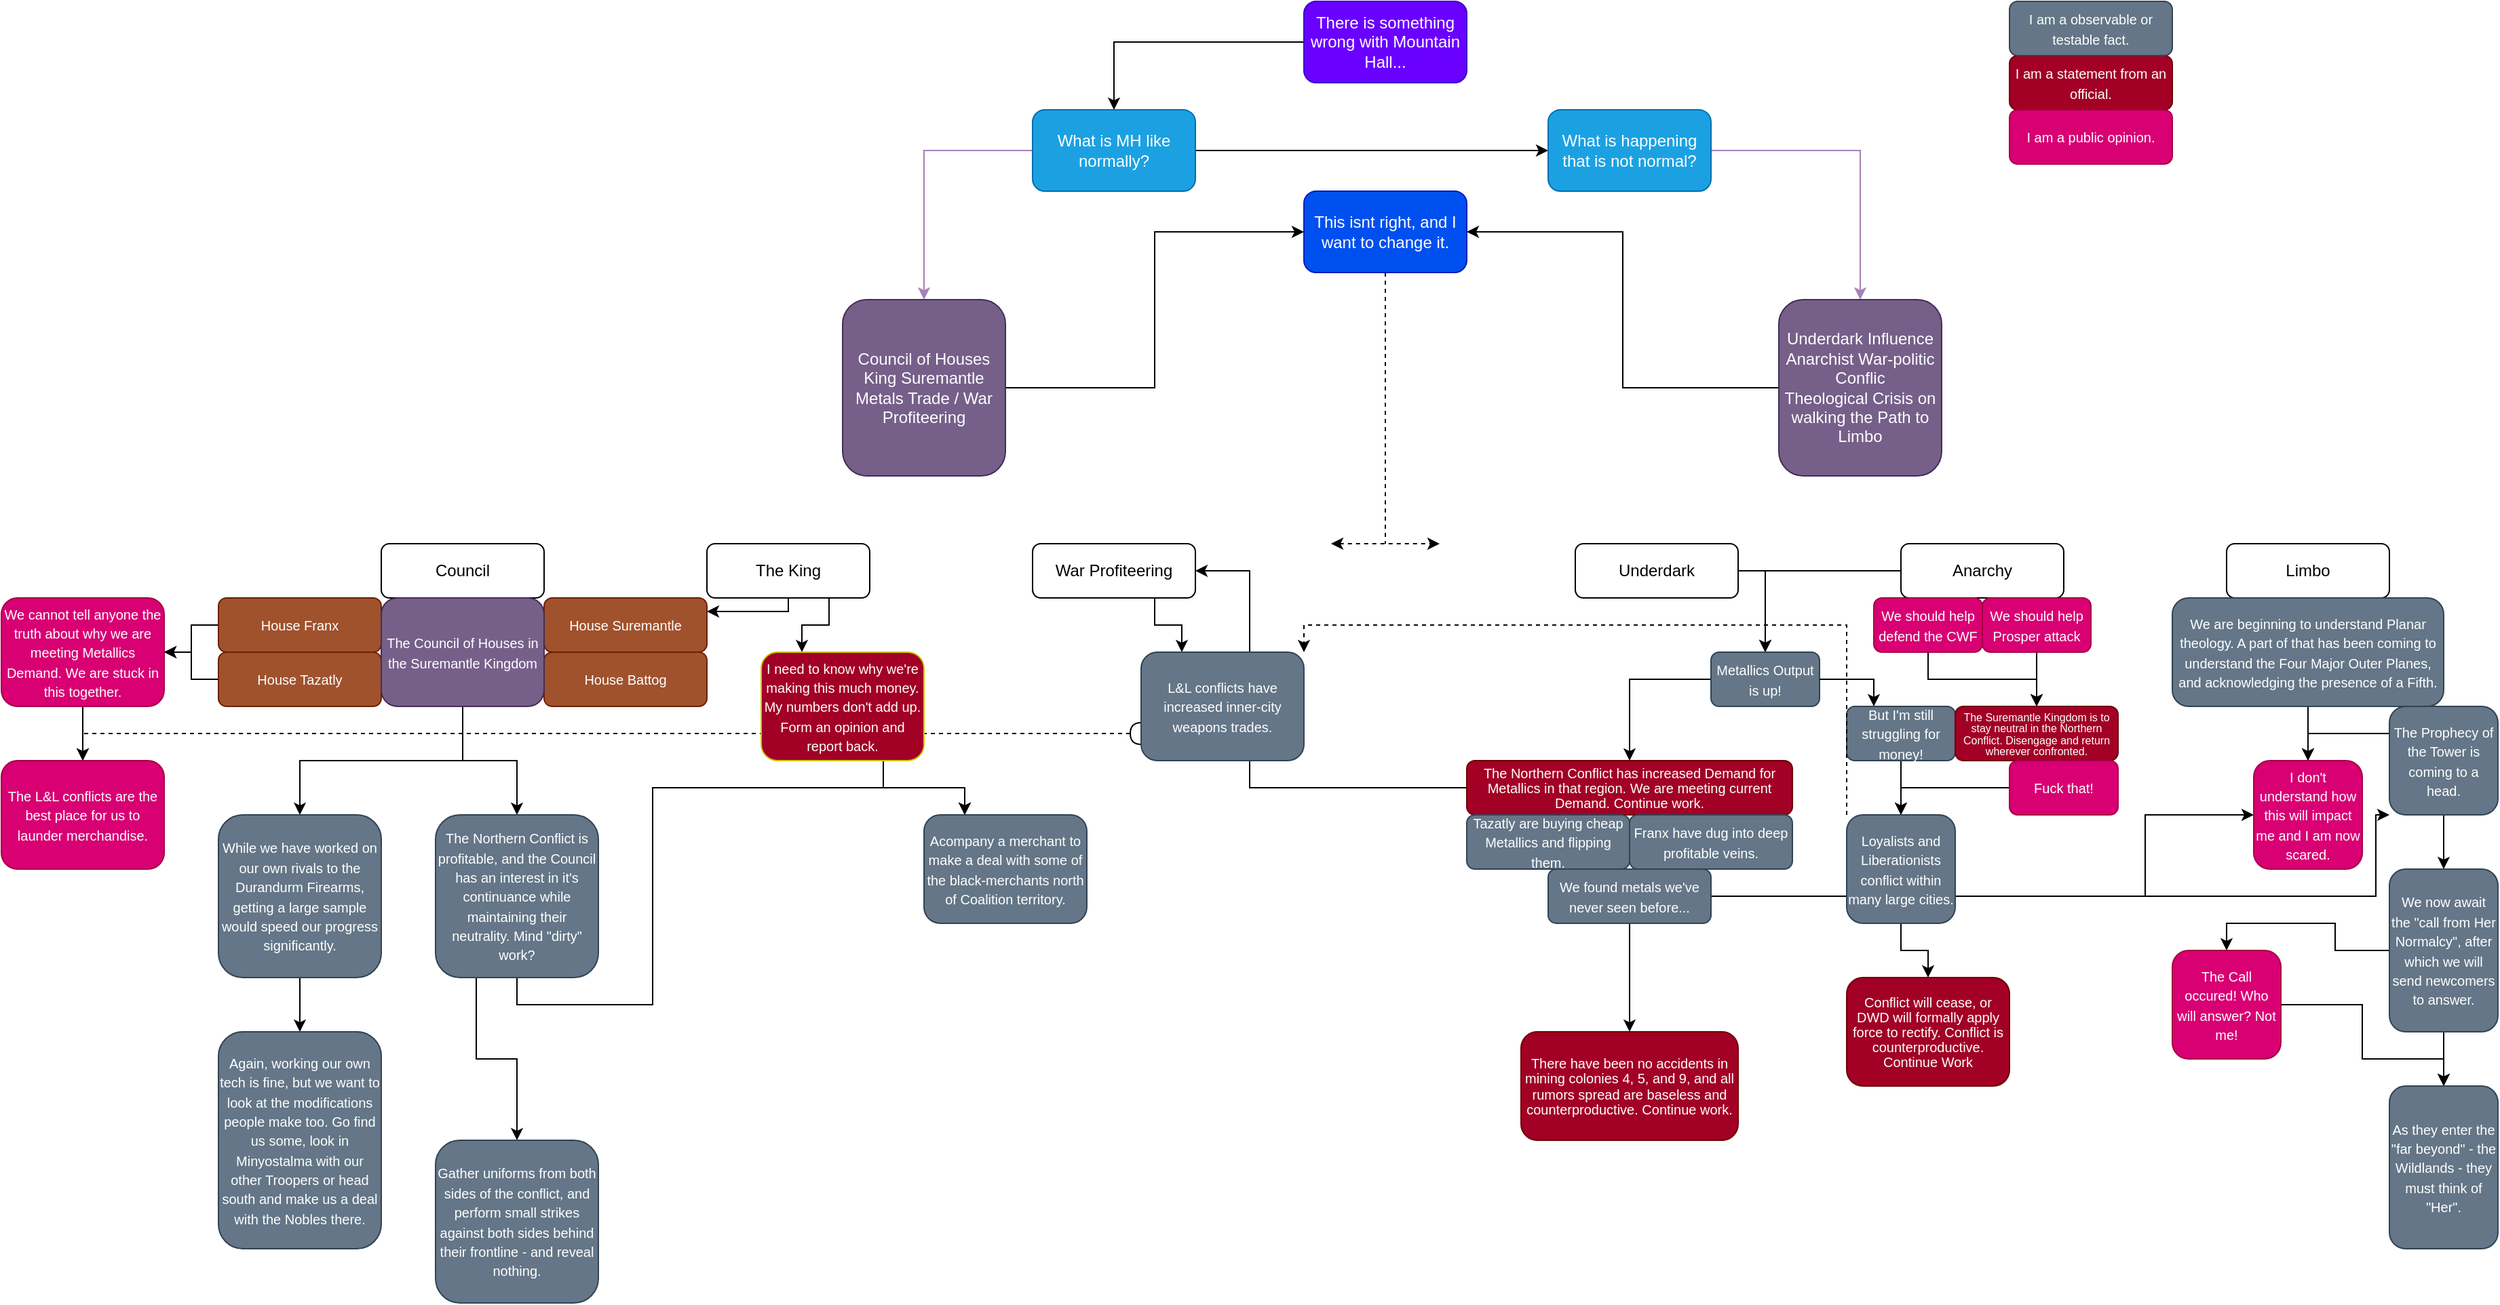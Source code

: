 <mxfile version="24.2.5" type="device">
  <diagram name="Page-1" id="ezWERZM7cqdSswIlB_YG">
    <mxGraphModel dx="2578" dy="1003" grid="1" gridSize="10" guides="1" tooltips="1" connect="1" arrows="1" fold="1" page="1" pageScale="1" pageWidth="850" pageHeight="1100" math="0" shadow="0">
      <root>
        <mxCell id="0" />
        <mxCell id="1" parent="0" />
        <mxCell id="E7TBdnryxwROGaCkr57B-79" style="edgeStyle=orthogonalEdgeStyle;rounded=0;orthogonalLoop=1;jettySize=auto;html=1;exitX=1;exitY=0.5;exitDx=0;exitDy=0;entryX=0;entryY=1;entryDx=0;entryDy=0;" edge="1" parent="1" source="E7TBdnryxwROGaCkr57B-67" target="E7TBdnryxwROGaCkr57B-73">
          <mxGeometry relative="1" as="geometry">
            <Array as="points">
              <mxPoint x="1150" y="700" />
              <mxPoint x="1150" y="640" />
            </Array>
          </mxGeometry>
        </mxCell>
        <mxCell id="E7TBdnryxwROGaCkr57B-72" style="edgeStyle=orthogonalEdgeStyle;rounded=0;orthogonalLoop=1;jettySize=auto;html=1;exitX=1;exitY=0.5;exitDx=0;exitDy=0;entryX=0;entryY=0.5;entryDx=0;entryDy=0;" edge="1" parent="1" source="E7TBdnryxwROGaCkr57B-67" target="E7TBdnryxwROGaCkr57B-70">
          <mxGeometry relative="1" as="geometry">
            <Array as="points">
              <mxPoint x="980" y="700" />
              <mxPoint x="980" y="640" />
            </Array>
          </mxGeometry>
        </mxCell>
        <mxCell id="E7TBdnryxwROGaCkr57B-3" style="edgeStyle=orthogonalEdgeStyle;rounded=0;orthogonalLoop=1;jettySize=auto;html=1;exitX=0;exitY=0.5;exitDx=0;exitDy=0;entryX=0.5;entryY=0;entryDx=0;entryDy=0;" edge="1" parent="1" source="E7TBdnryxwROGaCkr57B-1" target="E7TBdnryxwROGaCkr57B-2">
          <mxGeometry relative="1" as="geometry" />
        </mxCell>
        <mxCell id="E7TBdnryxwROGaCkr57B-1" value="There is something wrong with Mountain Hall..." style="rounded=1;whiteSpace=wrap;html=1;fillColor=#6a00ff;fontColor=#ffffff;strokeColor=#3700CC;" vertex="1" parent="1">
          <mxGeometry x="360" y="40" width="120" height="60" as="geometry" />
        </mxCell>
        <mxCell id="E7TBdnryxwROGaCkr57B-10" value="" style="edgeStyle=orthogonalEdgeStyle;rounded=0;orthogonalLoop=1;jettySize=auto;html=1;strokeColor=#A680B8;" edge="1" parent="1" source="E7TBdnryxwROGaCkr57B-2" target="E7TBdnryxwROGaCkr57B-9">
          <mxGeometry relative="1" as="geometry" />
        </mxCell>
        <mxCell id="E7TBdnryxwROGaCkr57B-21" style="edgeStyle=orthogonalEdgeStyle;rounded=0;orthogonalLoop=1;jettySize=auto;html=1;exitX=1;exitY=0.5;exitDx=0;exitDy=0;entryX=0;entryY=0.5;entryDx=0;entryDy=0;" edge="1" parent="1" source="E7TBdnryxwROGaCkr57B-2" target="E7TBdnryxwROGaCkr57B-4">
          <mxGeometry relative="1" as="geometry" />
        </mxCell>
        <mxCell id="E7TBdnryxwROGaCkr57B-2" value="What is MH like normally?" style="rounded=1;whiteSpace=wrap;html=1;fillColor=#1ba1e2;fontColor=#ffffff;strokeColor=#006EAF;" vertex="1" parent="1">
          <mxGeometry x="160" y="120" width="120" height="60" as="geometry" />
        </mxCell>
        <mxCell id="E7TBdnryxwROGaCkr57B-18" style="edgeStyle=orthogonalEdgeStyle;rounded=0;orthogonalLoop=1;jettySize=auto;html=1;exitX=1;exitY=0.5;exitDx=0;exitDy=0;entryX=0.5;entryY=0;entryDx=0;entryDy=0;strokeColor=#A680B8;" edge="1" parent="1" source="E7TBdnryxwROGaCkr57B-4" target="E7TBdnryxwROGaCkr57B-15">
          <mxGeometry relative="1" as="geometry">
            <mxPoint x="220" y="400" as="targetPoint" />
          </mxGeometry>
        </mxCell>
        <mxCell id="E7TBdnryxwROGaCkr57B-4" value="What is happening that is not normal?" style="rounded=1;whiteSpace=wrap;html=1;fillColor=#1ba1e2;fontColor=#ffffff;strokeColor=#006EAF;" vertex="1" parent="1">
          <mxGeometry x="540" y="120" width="120" height="60" as="geometry" />
        </mxCell>
        <mxCell id="E7TBdnryxwROGaCkr57B-30" style="edgeStyle=orthogonalEdgeStyle;rounded=0;orthogonalLoop=1;jettySize=auto;html=1;exitX=0.5;exitY=1;exitDx=0;exitDy=0;endArrow=none;endFill=0;dashed=1;" edge="1" parent="1" source="E7TBdnryxwROGaCkr57B-6">
          <mxGeometry relative="1" as="geometry">
            <mxPoint x="420" y="440" as="targetPoint" />
          </mxGeometry>
        </mxCell>
        <mxCell id="E7TBdnryxwROGaCkr57B-6" value="This isnt right, and I want to change it." style="rounded=1;whiteSpace=wrap;html=1;fillColor=#0050ef;fontColor=#ffffff;strokeColor=#001DBC;" vertex="1" parent="1">
          <mxGeometry x="360" y="180" width="120" height="60" as="geometry" />
        </mxCell>
        <mxCell id="E7TBdnryxwROGaCkr57B-22" style="edgeStyle=orthogonalEdgeStyle;rounded=0;orthogonalLoop=1;jettySize=auto;html=1;exitX=1;exitY=0.5;exitDx=0;exitDy=0;entryX=0;entryY=0.5;entryDx=0;entryDy=0;" edge="1" parent="1" source="E7TBdnryxwROGaCkr57B-9" target="E7TBdnryxwROGaCkr57B-6">
          <mxGeometry relative="1" as="geometry" />
        </mxCell>
        <mxCell id="E7TBdnryxwROGaCkr57B-9" value="Council of Houses&lt;div&gt;King Suremantle&lt;/div&gt;&lt;div&gt;Metals Trade / War Profiteering&lt;/div&gt;" style="rounded=1;whiteSpace=wrap;html=1;fillColor=#76608a;fontColor=#ffffff;strokeColor=#432D57;" vertex="1" parent="1">
          <mxGeometry x="20" y="260" width="120" height="130" as="geometry" />
        </mxCell>
        <mxCell id="E7TBdnryxwROGaCkr57B-23" style="edgeStyle=orthogonalEdgeStyle;rounded=0;orthogonalLoop=1;jettySize=auto;html=1;exitX=0;exitY=0.5;exitDx=0;exitDy=0;entryX=1;entryY=0.5;entryDx=0;entryDy=0;" edge="1" parent="1" source="E7TBdnryxwROGaCkr57B-15" target="E7TBdnryxwROGaCkr57B-6">
          <mxGeometry relative="1" as="geometry" />
        </mxCell>
        <mxCell id="E7TBdnryxwROGaCkr57B-15" value="Underdark Influence&lt;div&gt;Anarchist War-politic Conflic&lt;br&gt;&lt;div&gt;Theological Crisis on walking the Path to Limbo&lt;/div&gt;&lt;/div&gt;" style="rounded=1;whiteSpace=wrap;html=1;fillColor=#76608a;fontColor=#ffffff;strokeColor=#432D57;" vertex="1" parent="1">
          <mxGeometry x="710" y="260" width="120" height="130" as="geometry" />
        </mxCell>
        <mxCell id="E7TBdnryxwROGaCkr57B-24" value="Council" style="rounded=1;whiteSpace=wrap;html=1;" vertex="1" parent="1">
          <mxGeometry x="-320" y="440" width="120" height="40" as="geometry" />
        </mxCell>
        <mxCell id="E7TBdnryxwROGaCkr57B-98" style="edgeStyle=orthogonalEdgeStyle;rounded=0;orthogonalLoop=1;jettySize=auto;html=1;exitX=0.5;exitY=1;exitDx=0;exitDy=0;entryX=1;entryY=0.25;entryDx=0;entryDy=0;" edge="1" parent="1" source="E7TBdnryxwROGaCkr57B-25" target="E7TBdnryxwROGaCkr57B-41">
          <mxGeometry relative="1" as="geometry">
            <Array as="points">
              <mxPoint x="-20" y="490" />
            </Array>
          </mxGeometry>
        </mxCell>
        <mxCell id="E7TBdnryxwROGaCkr57B-116" style="edgeStyle=orthogonalEdgeStyle;rounded=0;orthogonalLoop=1;jettySize=auto;html=1;exitX=0.75;exitY=1;exitDx=0;exitDy=0;entryX=0.25;entryY=0;entryDx=0;entryDy=0;" edge="1" parent="1" source="E7TBdnryxwROGaCkr57B-25" target="E7TBdnryxwROGaCkr57B-115">
          <mxGeometry relative="1" as="geometry" />
        </mxCell>
        <mxCell id="E7TBdnryxwROGaCkr57B-25" value="The King" style="rounded=1;whiteSpace=wrap;html=1;" vertex="1" parent="1">
          <mxGeometry x="-80" y="440" width="120" height="40" as="geometry" />
        </mxCell>
        <mxCell id="E7TBdnryxwROGaCkr57B-96" style="edgeStyle=orthogonalEdgeStyle;rounded=0;orthogonalLoop=1;jettySize=auto;html=1;exitX=0.75;exitY=1;exitDx=0;exitDy=0;entryX=0.25;entryY=0;entryDx=0;entryDy=0;" edge="1" parent="1" source="E7TBdnryxwROGaCkr57B-26" target="E7TBdnryxwROGaCkr57B-94">
          <mxGeometry relative="1" as="geometry" />
        </mxCell>
        <mxCell id="E7TBdnryxwROGaCkr57B-26" value="War Profiteering" style="rounded=1;whiteSpace=wrap;html=1;" vertex="1" parent="1">
          <mxGeometry x="160" y="440" width="120" height="40" as="geometry" />
        </mxCell>
        <mxCell id="E7TBdnryxwROGaCkr57B-36" style="edgeStyle=orthogonalEdgeStyle;rounded=0;orthogonalLoop=1;jettySize=auto;html=1;exitX=1;exitY=0.5;exitDx=0;exitDy=0;entryX=0.5;entryY=0;entryDx=0;entryDy=0;" edge="1" parent="1" source="E7TBdnryxwROGaCkr57B-27" target="E7TBdnryxwROGaCkr57B-33">
          <mxGeometry relative="1" as="geometry" />
        </mxCell>
        <mxCell id="E7TBdnryxwROGaCkr57B-27" value="Underdark" style="rounded=1;whiteSpace=wrap;html=1;" vertex="1" parent="1">
          <mxGeometry x="560" y="440" width="120" height="40" as="geometry" />
        </mxCell>
        <mxCell id="E7TBdnryxwROGaCkr57B-37" style="edgeStyle=orthogonalEdgeStyle;rounded=0;orthogonalLoop=1;jettySize=auto;html=1;exitX=0;exitY=0.5;exitDx=0;exitDy=0;entryX=0.5;entryY=0;entryDx=0;entryDy=0;" edge="1" parent="1" source="E7TBdnryxwROGaCkr57B-28" target="E7TBdnryxwROGaCkr57B-33">
          <mxGeometry relative="1" as="geometry" />
        </mxCell>
        <mxCell id="E7TBdnryxwROGaCkr57B-28" value="Anarchy" style="rounded=1;whiteSpace=wrap;html=1;" vertex="1" parent="1">
          <mxGeometry x="800" y="440" width="120" height="40" as="geometry" />
        </mxCell>
        <mxCell id="E7TBdnryxwROGaCkr57B-29" value="Limbo" style="rounded=1;whiteSpace=wrap;html=1;" vertex="1" parent="1">
          <mxGeometry x="1040" y="440" width="120" height="40" as="geometry" />
        </mxCell>
        <mxCell id="E7TBdnryxwROGaCkr57B-31" value="" style="endArrow=classic;html=1;rounded=0;startArrow=classic;startFill=1;endFill=1;dashed=1;" edge="1" parent="1">
          <mxGeometry width="50" height="50" relative="1" as="geometry">
            <mxPoint x="380" y="440" as="sourcePoint" />
            <mxPoint x="460" y="440" as="targetPoint" />
          </mxGeometry>
        </mxCell>
        <mxCell id="E7TBdnryxwROGaCkr57B-53" style="edgeStyle=orthogonalEdgeStyle;rounded=0;orthogonalLoop=1;jettySize=auto;html=1;exitX=0;exitY=0.5;exitDx=0;exitDy=0;entryX=0.5;entryY=0;entryDx=0;entryDy=0;" edge="1" parent="1" source="E7TBdnryxwROGaCkr57B-33" target="E7TBdnryxwROGaCkr57B-34">
          <mxGeometry relative="1" as="geometry" />
        </mxCell>
        <mxCell id="E7TBdnryxwROGaCkr57B-33" value="&lt;font style=&quot;font-size: 10px;&quot;&gt;Metallics Output is up!&lt;/font&gt;" style="rounded=1;whiteSpace=wrap;html=1;fillColor=#647687;fontColor=#ffffff;strokeColor=#314354;" vertex="1" parent="1">
          <mxGeometry x="660" y="520" width="80" height="40" as="geometry" />
        </mxCell>
        <mxCell id="E7TBdnryxwROGaCkr57B-52" style="edgeStyle=orthogonalEdgeStyle;rounded=0;orthogonalLoop=1;jettySize=auto;html=1;exitX=1;exitY=0.5;exitDx=0;exitDy=0;entryX=0.25;entryY=0;entryDx=0;entryDy=0;" edge="1" parent="1" source="E7TBdnryxwROGaCkr57B-33" target="E7TBdnryxwROGaCkr57B-49">
          <mxGeometry relative="1" as="geometry" />
        </mxCell>
        <mxCell id="E7TBdnryxwROGaCkr57B-34" value="&lt;p style=&quot;line-height: 92%;&quot;&gt;&lt;font style=&quot;font-size: 10px;&quot;&gt;The Northern Conflict has increased Demand for Metallics in that region. We are meeting current Demand. Continue work.&lt;/font&gt;&lt;/p&gt;" style="rounded=1;whiteSpace=wrap;html=1;fillColor=#a20025;fontColor=#ffffff;strokeColor=#6F0000;" vertex="1" parent="1">
          <mxGeometry x="480" y="600" width="240" height="40" as="geometry" />
        </mxCell>
        <mxCell id="E7TBdnryxwROGaCkr57B-38" value="&lt;font style=&quot;font-size: 10px;&quot;&gt;I am a statement from an official.&lt;/font&gt;" style="rounded=1;whiteSpace=wrap;html=1;fillColor=#a20025;fontColor=#ffffff;strokeColor=#6F0000;" vertex="1" parent="1">
          <mxGeometry x="880" y="80" width="120" height="40" as="geometry" />
        </mxCell>
        <mxCell id="E7TBdnryxwROGaCkr57B-39" value="&lt;font style=&quot;font-size: 10px;&quot;&gt;I am a observable or testable fact.&lt;/font&gt;" style="rounded=1;whiteSpace=wrap;html=1;fillColor=#647687;fontColor=#ffffff;strokeColor=#314354;" vertex="1" parent="1">
          <mxGeometry x="880" y="40" width="120" height="40" as="geometry" />
        </mxCell>
        <mxCell id="E7TBdnryxwROGaCkr57B-40" value="&lt;font style=&quot;font-size: 10px;&quot;&gt;Franx have dug into deep profitable veins.&lt;/font&gt;" style="rounded=1;whiteSpace=wrap;html=1;fillColor=#647687;fontColor=#ffffff;strokeColor=#314354;" vertex="1" parent="1">
          <mxGeometry x="600" y="640" width="120" height="40" as="geometry" />
        </mxCell>
        <mxCell id="E7TBdnryxwROGaCkr57B-41" value="&lt;font style=&quot;font-size: 10px;&quot;&gt;House Suremantle&lt;/font&gt;" style="rounded=1;whiteSpace=wrap;html=1;fillColor=#a0522d;fontColor=#ffffff;strokeColor=#6D1F00;" vertex="1" parent="1">
          <mxGeometry x="-200" y="480" width="120" height="40" as="geometry" />
        </mxCell>
        <mxCell id="E7TBdnryxwROGaCkr57B-90" style="edgeStyle=orthogonalEdgeStyle;rounded=0;orthogonalLoop=1;jettySize=auto;html=1;exitX=0;exitY=0.5;exitDx=0;exitDy=0;entryX=1;entryY=0.5;entryDx=0;entryDy=0;" edge="1" parent="1" source="E7TBdnryxwROGaCkr57B-42" target="E7TBdnryxwROGaCkr57B-89">
          <mxGeometry relative="1" as="geometry" />
        </mxCell>
        <mxCell id="E7TBdnryxwROGaCkr57B-42" value="&lt;font style=&quot;font-size: 10px;&quot;&gt;House Tazatly&lt;/font&gt;" style="rounded=1;whiteSpace=wrap;html=1;fillColor=#a0522d;fontColor=#ffffff;strokeColor=#6D1F00;" vertex="1" parent="1">
          <mxGeometry x="-440" y="520" width="120" height="40" as="geometry" />
        </mxCell>
        <mxCell id="E7TBdnryxwROGaCkr57B-91" style="edgeStyle=orthogonalEdgeStyle;rounded=0;orthogonalLoop=1;jettySize=auto;html=1;exitX=0;exitY=0.5;exitDx=0;exitDy=0;entryX=1;entryY=0.5;entryDx=0;entryDy=0;" edge="1" parent="1" source="E7TBdnryxwROGaCkr57B-43" target="E7TBdnryxwROGaCkr57B-89">
          <mxGeometry relative="1" as="geometry">
            <mxPoint x="-460" y="500" as="targetPoint" />
          </mxGeometry>
        </mxCell>
        <mxCell id="E7TBdnryxwROGaCkr57B-43" value="&lt;font style=&quot;font-size: 10px;&quot;&gt;House Franx&lt;/font&gt;" style="rounded=1;whiteSpace=wrap;html=1;fillColor=#a0522d;fontColor=#ffffff;strokeColor=#6D1F00;" vertex="1" parent="1">
          <mxGeometry x="-440" y="480" width="120" height="40" as="geometry" />
        </mxCell>
        <mxCell id="E7TBdnryxwROGaCkr57B-44" value="&lt;font style=&quot;font-size: 10px;&quot;&gt;House Battog&lt;/font&gt;" style="rounded=1;whiteSpace=wrap;html=1;fillColor=#a0522d;fontColor=#ffffff;strokeColor=#6D1F00;" vertex="1" parent="1">
          <mxGeometry x="-200" y="520" width="120" height="40" as="geometry" />
        </mxCell>
        <mxCell id="E7TBdnryxwROGaCkr57B-46" value="&lt;font style=&quot;font-size: 10px;&quot;&gt;Tazatly are buying cheap Metallics and flipping them.&lt;/font&gt;" style="rounded=1;whiteSpace=wrap;html=1;fillColor=#647687;fontColor=#ffffff;strokeColor=#314354;" vertex="1" parent="1">
          <mxGeometry x="480" y="640" width="120" height="40" as="geometry" />
        </mxCell>
        <mxCell id="E7TBdnryxwROGaCkr57B-65" style="edgeStyle=orthogonalEdgeStyle;rounded=0;orthogonalLoop=1;jettySize=auto;html=1;exitX=0.5;exitY=1;exitDx=0;exitDy=0;entryX=0.5;entryY=0;entryDx=0;entryDy=0;" edge="1" parent="1" source="E7TBdnryxwROGaCkr57B-49" target="E7TBdnryxwROGaCkr57B-62">
          <mxGeometry relative="1" as="geometry" />
        </mxCell>
        <mxCell id="E7TBdnryxwROGaCkr57B-49" value="&lt;font style=&quot;font-size: 10px;&quot;&gt;But I&#39;m still struggling for money!&lt;/font&gt;" style="rounded=1;whiteSpace=wrap;html=1;fillColor=#647687;fontColor=#ffffff;strokeColor=#314354;" vertex="1" parent="1">
          <mxGeometry x="760" y="560" width="80" height="40" as="geometry" />
        </mxCell>
        <mxCell id="E7TBdnryxwROGaCkr57B-103" style="edgeStyle=orthogonalEdgeStyle;rounded=0;orthogonalLoop=1;jettySize=auto;html=1;exitX=0.5;exitY=1;exitDx=0;exitDy=0;" edge="1" parent="1" source="E7TBdnryxwROGaCkr57B-54" target="E7TBdnryxwROGaCkr57B-102">
          <mxGeometry relative="1" as="geometry" />
        </mxCell>
        <mxCell id="E7TBdnryxwROGaCkr57B-119" style="edgeStyle=orthogonalEdgeStyle;rounded=0;orthogonalLoop=1;jettySize=auto;html=1;exitX=0.5;exitY=1;exitDx=0;exitDy=0;entryX=0.5;entryY=0;entryDx=0;entryDy=0;" edge="1" parent="1" source="E7TBdnryxwROGaCkr57B-54" target="E7TBdnryxwROGaCkr57B-108">
          <mxGeometry relative="1" as="geometry" />
        </mxCell>
        <mxCell id="E7TBdnryxwROGaCkr57B-54" value="&lt;font style=&quot;font-size: 10px;&quot;&gt;The Council of Houses in the Suremantle Kingdom&lt;/font&gt;" style="rounded=1;whiteSpace=wrap;html=1;fillColor=#76608a;fontColor=#ffffff;strokeColor=#432D57;" vertex="1" parent="1">
          <mxGeometry x="-320" y="480" width="120" height="80" as="geometry" />
        </mxCell>
        <mxCell id="E7TBdnryxwROGaCkr57B-59" style="edgeStyle=orthogonalEdgeStyle;rounded=0;orthogonalLoop=1;jettySize=auto;html=1;exitX=0.5;exitY=1;exitDx=0;exitDy=0;entryX=0.5;entryY=0;entryDx=0;entryDy=0;" edge="1" parent="1" source="E7TBdnryxwROGaCkr57B-55" target="E7TBdnryxwROGaCkr57B-58">
          <mxGeometry relative="1" as="geometry" />
        </mxCell>
        <mxCell id="E7TBdnryxwROGaCkr57B-55" value="&lt;font style=&quot;font-size: 10px;&quot;&gt;We should help defend the CWF&lt;/font&gt;" style="rounded=1;whiteSpace=wrap;html=1;fillColor=#d80073;fontColor=#ffffff;strokeColor=#A50040;" vertex="1" parent="1">
          <mxGeometry x="780" y="480" width="80" height="40" as="geometry" />
        </mxCell>
        <mxCell id="E7TBdnryxwROGaCkr57B-60" style="edgeStyle=orthogonalEdgeStyle;rounded=0;orthogonalLoop=1;jettySize=auto;html=1;exitX=0.5;exitY=1;exitDx=0;exitDy=0;entryX=0.5;entryY=0;entryDx=0;entryDy=0;" edge="1" parent="1" source="E7TBdnryxwROGaCkr57B-56" target="E7TBdnryxwROGaCkr57B-58">
          <mxGeometry relative="1" as="geometry">
            <mxPoint x="900" y="560" as="targetPoint" />
          </mxGeometry>
        </mxCell>
        <mxCell id="E7TBdnryxwROGaCkr57B-56" value="&lt;font style=&quot;font-size: 10px;&quot;&gt;We should help Prosper attack&lt;/font&gt;" style="rounded=1;whiteSpace=wrap;html=1;fillColor=#d80073;fontColor=#ffffff;strokeColor=#A50040;" vertex="1" parent="1">
          <mxGeometry x="860" y="480" width="80" height="40" as="geometry" />
        </mxCell>
        <mxCell id="E7TBdnryxwROGaCkr57B-57" value="&lt;font style=&quot;font-size: 10px;&quot;&gt;I am a public opinion.&lt;/font&gt;" style="rounded=1;whiteSpace=wrap;html=1;fillColor=#d80073;fontColor=#ffffff;strokeColor=#A50040;" vertex="1" parent="1">
          <mxGeometry x="880" y="120" width="120" height="40" as="geometry" />
        </mxCell>
        <mxCell id="E7TBdnryxwROGaCkr57B-58" value="&lt;p style=&quot;line-height: 60%;&quot;&gt;&lt;font style=&quot;font-size: 8px;&quot;&gt;The Suremantle Kingdom is to stay neutral in the Northern Conflict. Disengage and return wherever confronted.&lt;/font&gt;&lt;/p&gt;" style="rounded=1;whiteSpace=wrap;html=1;fillColor=#a20025;fontColor=#ffffff;strokeColor=#6F0000;" vertex="1" parent="1">
          <mxGeometry x="840" y="560" width="120" height="40" as="geometry" />
        </mxCell>
        <mxCell id="E7TBdnryxwROGaCkr57B-66" style="edgeStyle=orthogonalEdgeStyle;rounded=0;orthogonalLoop=1;jettySize=auto;html=1;exitX=0;exitY=0.5;exitDx=0;exitDy=0;entryX=0.5;entryY=0;entryDx=0;entryDy=0;" edge="1" parent="1" source="E7TBdnryxwROGaCkr57B-61" target="E7TBdnryxwROGaCkr57B-62">
          <mxGeometry relative="1" as="geometry" />
        </mxCell>
        <mxCell id="E7TBdnryxwROGaCkr57B-61" value="&lt;font style=&quot;font-size: 10px;&quot;&gt;Fuck that!&lt;/font&gt;" style="rounded=1;whiteSpace=wrap;html=1;fillColor=#d80073;fontColor=#ffffff;strokeColor=#A50040;" vertex="1" parent="1">
          <mxGeometry x="880" y="600" width="80" height="40" as="geometry" />
        </mxCell>
        <mxCell id="E7TBdnryxwROGaCkr57B-97" style="edgeStyle=orthogonalEdgeStyle;rounded=0;orthogonalLoop=1;jettySize=auto;html=1;exitX=0;exitY=0;exitDx=0;exitDy=0;entryX=1;entryY=0;entryDx=0;entryDy=0;dashed=1;" edge="1" parent="1" source="E7TBdnryxwROGaCkr57B-62" target="E7TBdnryxwROGaCkr57B-94">
          <mxGeometry relative="1" as="geometry" />
        </mxCell>
        <mxCell id="E7TBdnryxwROGaCkr57B-107" style="edgeStyle=orthogonalEdgeStyle;rounded=0;orthogonalLoop=1;jettySize=auto;html=1;exitX=0.5;exitY=1;exitDx=0;exitDy=0;entryX=0.5;entryY=0;entryDx=0;entryDy=0;" edge="1" parent="1" source="E7TBdnryxwROGaCkr57B-62" target="E7TBdnryxwROGaCkr57B-106">
          <mxGeometry relative="1" as="geometry" />
        </mxCell>
        <mxCell id="E7TBdnryxwROGaCkr57B-62" value="&lt;span style=&quot;font-size: 10px;&quot;&gt;Loyalists and Liberationists conflict within many large cities.&lt;/span&gt;" style="rounded=1;whiteSpace=wrap;html=1;fillColor=#647687;fontColor=#ffffff;strokeColor=#314354;" vertex="1" parent="1">
          <mxGeometry x="760" y="640" width="80" height="80" as="geometry" />
        </mxCell>
        <mxCell id="E7TBdnryxwROGaCkr57B-85" style="edgeStyle=orthogonalEdgeStyle;rounded=0;orthogonalLoop=1;jettySize=auto;html=1;exitX=0.5;exitY=1;exitDx=0;exitDy=0;" edge="1" parent="1" source="E7TBdnryxwROGaCkr57B-67">
          <mxGeometry relative="1" as="geometry">
            <mxPoint x="600" y="800" as="targetPoint" />
          </mxGeometry>
        </mxCell>
        <mxCell id="E7TBdnryxwROGaCkr57B-67" value="&lt;span style=&quot;font-size: 10px;&quot;&gt;We found metals we&#39;ve never seen before...&lt;/span&gt;" style="rounded=1;whiteSpace=wrap;html=1;fillColor=#647687;fontColor=#ffffff;strokeColor=#314354;" vertex="1" parent="1">
          <mxGeometry x="540" y="680" width="120" height="40" as="geometry" />
        </mxCell>
        <mxCell id="E7TBdnryxwROGaCkr57B-71" style="edgeStyle=orthogonalEdgeStyle;rounded=0;orthogonalLoop=1;jettySize=auto;html=1;exitX=0.5;exitY=1;exitDx=0;exitDy=0;entryX=0.5;entryY=0;entryDx=0;entryDy=0;" edge="1" parent="1" source="E7TBdnryxwROGaCkr57B-68" target="E7TBdnryxwROGaCkr57B-70">
          <mxGeometry relative="1" as="geometry" />
        </mxCell>
        <mxCell id="E7TBdnryxwROGaCkr57B-68" value="&lt;font style=&quot;font-size: 10px;&quot;&gt;We are beginning to understand Planar theology. A part of that has been coming to understand the Four Major Outer Planes, and acknowledging the presence of a Fifth.&lt;/font&gt;" style="rounded=1;whiteSpace=wrap;html=1;fillColor=#647687;fontColor=#ffffff;strokeColor=#314354;" vertex="1" parent="1">
          <mxGeometry x="1000" y="480" width="200" height="80" as="geometry" />
        </mxCell>
        <mxCell id="E7TBdnryxwROGaCkr57B-70" value="&lt;font style=&quot;font-size: 10px;&quot;&gt;I don&#39;t understand how this will impact me and I am now scared.&lt;/font&gt;" style="rounded=1;whiteSpace=wrap;html=1;fillColor=#d80073;fontColor=#ffffff;strokeColor=#A50040;" vertex="1" parent="1">
          <mxGeometry x="1060" y="600" width="80" height="80" as="geometry" />
        </mxCell>
        <mxCell id="E7TBdnryxwROGaCkr57B-74" style="edgeStyle=orthogonalEdgeStyle;rounded=0;orthogonalLoop=1;jettySize=auto;html=1;exitX=0;exitY=0.25;exitDx=0;exitDy=0;entryX=0.5;entryY=0;entryDx=0;entryDy=0;" edge="1" parent="1" source="E7TBdnryxwROGaCkr57B-73" target="E7TBdnryxwROGaCkr57B-70">
          <mxGeometry relative="1" as="geometry" />
        </mxCell>
        <mxCell id="E7TBdnryxwROGaCkr57B-76" style="edgeStyle=orthogonalEdgeStyle;rounded=0;orthogonalLoop=1;jettySize=auto;html=1;exitX=0.5;exitY=1;exitDx=0;exitDy=0;entryX=0.5;entryY=0;entryDx=0;entryDy=0;" edge="1" parent="1" source="E7TBdnryxwROGaCkr57B-73" target="E7TBdnryxwROGaCkr57B-75">
          <mxGeometry relative="1" as="geometry" />
        </mxCell>
        <mxCell id="E7TBdnryxwROGaCkr57B-73" value="&lt;font style=&quot;font-size: 10px;&quot;&gt;The Prophecy of the Tower is coming to a head.&lt;/font&gt;" style="rounded=1;whiteSpace=wrap;html=1;fillColor=#647687;fontColor=#ffffff;strokeColor=#314354;" vertex="1" parent="1">
          <mxGeometry x="1160" y="560" width="80" height="80" as="geometry" />
        </mxCell>
        <mxCell id="E7TBdnryxwROGaCkr57B-81" style="edgeStyle=orthogonalEdgeStyle;rounded=0;orthogonalLoop=1;jettySize=auto;html=1;exitX=0;exitY=0.5;exitDx=0;exitDy=0;entryX=0.5;entryY=0;entryDx=0;entryDy=0;" edge="1" parent="1" source="E7TBdnryxwROGaCkr57B-75" target="E7TBdnryxwROGaCkr57B-80">
          <mxGeometry relative="1" as="geometry" />
        </mxCell>
        <mxCell id="E7TBdnryxwROGaCkr57B-83" style="edgeStyle=orthogonalEdgeStyle;rounded=0;orthogonalLoop=1;jettySize=auto;html=1;exitX=0.5;exitY=1;exitDx=0;exitDy=0;entryX=0.5;entryY=0;entryDx=0;entryDy=0;" edge="1" parent="1" source="E7TBdnryxwROGaCkr57B-75" target="E7TBdnryxwROGaCkr57B-82">
          <mxGeometry relative="1" as="geometry" />
        </mxCell>
        <mxCell id="E7TBdnryxwROGaCkr57B-75" value="&lt;font style=&quot;font-size: 10px;&quot;&gt;We now await the &quot;call from Her Normalcy&quot;, after which we will send newcomers to answer.&lt;/font&gt;" style="rounded=1;whiteSpace=wrap;html=1;fillColor=#647687;fontColor=#ffffff;strokeColor=#314354;" vertex="1" parent="1">
          <mxGeometry x="1160" y="680" width="80" height="120" as="geometry" />
        </mxCell>
        <mxCell id="E7TBdnryxwROGaCkr57B-78" style="edgeStyle=orthogonalEdgeStyle;rounded=0;orthogonalLoop=1;jettySize=auto;html=1;exitX=0;exitY=0.5;exitDx=0;exitDy=0;entryX=1;entryY=0.5;entryDx=0;entryDy=0;" edge="1" parent="1" source="E7TBdnryxwROGaCkr57B-34" target="E7TBdnryxwROGaCkr57B-26">
          <mxGeometry relative="1" as="geometry">
            <Array as="points">
              <mxPoint x="320" y="620" />
              <mxPoint x="320" y="460" />
            </Array>
          </mxGeometry>
        </mxCell>
        <mxCell id="E7TBdnryxwROGaCkr57B-84" style="edgeStyle=orthogonalEdgeStyle;rounded=0;orthogonalLoop=1;jettySize=auto;html=1;exitX=1;exitY=0.5;exitDx=0;exitDy=0;entryX=0.5;entryY=0;entryDx=0;entryDy=0;" edge="1" parent="1" source="E7TBdnryxwROGaCkr57B-80" target="E7TBdnryxwROGaCkr57B-82">
          <mxGeometry relative="1" as="geometry">
            <Array as="points">
              <mxPoint x="1140" y="780" />
              <mxPoint x="1140" y="820" />
              <mxPoint x="1200" y="820" />
            </Array>
          </mxGeometry>
        </mxCell>
        <mxCell id="E7TBdnryxwROGaCkr57B-80" value="&lt;font style=&quot;font-size: 10px;&quot;&gt;The Call occured! Who will answer? Not me!&lt;/font&gt;" style="rounded=1;whiteSpace=wrap;html=1;fillColor=#d80073;fontColor=#ffffff;strokeColor=#A50040;" vertex="1" parent="1">
          <mxGeometry x="1000" y="740" width="80" height="80" as="geometry" />
        </mxCell>
        <mxCell id="E7TBdnryxwROGaCkr57B-82" value="&lt;font style=&quot;font-size: 10px;&quot;&gt;As they enter the &quot;far beyond&quot; - the Wildlands - they must think of &quot;Her&quot;.&lt;/font&gt;" style="rounded=1;whiteSpace=wrap;html=1;fillColor=#647687;fontColor=#ffffff;strokeColor=#314354;" vertex="1" parent="1">
          <mxGeometry x="1160" y="840" width="80" height="120" as="geometry" />
        </mxCell>
        <mxCell id="E7TBdnryxwROGaCkr57B-87" value="&lt;p style=&quot;line-height: 92%;&quot;&gt;&lt;font style=&quot;font-size: 10px;&quot;&gt;There have been no accidents in mining colonies 4, 5, and 9, and all rumors spread are baseless and counterproductive. Continue work.&lt;/font&gt;&lt;/p&gt;" style="rounded=1;whiteSpace=wrap;html=1;fillColor=#a20025;fontColor=#ffffff;strokeColor=#6F0000;" vertex="1" parent="1">
          <mxGeometry x="520" y="800" width="160" height="80" as="geometry" />
        </mxCell>
        <mxCell id="E7TBdnryxwROGaCkr57B-100" style="edgeStyle=orthogonalEdgeStyle;rounded=0;orthogonalLoop=1;jettySize=auto;html=1;exitX=0.5;exitY=1;exitDx=0;exitDy=0;entryX=0.5;entryY=0;entryDx=0;entryDy=0;" edge="1" parent="1" source="E7TBdnryxwROGaCkr57B-89" target="E7TBdnryxwROGaCkr57B-99">
          <mxGeometry relative="1" as="geometry" />
        </mxCell>
        <mxCell id="E7TBdnryxwROGaCkr57B-89" value="&lt;font style=&quot;font-size: 10px;&quot;&gt;We cannot tell anyone the truth about why we are meeting Metallics Demand. We are stuck in this together.&lt;/font&gt;" style="rounded=1;whiteSpace=wrap;html=1;fillColor=#d80073;fontColor=#ffffff;strokeColor=#A50040;" vertex="1" parent="1">
          <mxGeometry x="-600" y="480" width="120" height="80" as="geometry" />
        </mxCell>
        <mxCell id="E7TBdnryxwROGaCkr57B-101" style="edgeStyle=orthogonalEdgeStyle;rounded=0;orthogonalLoop=1;jettySize=auto;html=1;entryX=0.5;entryY=0;entryDx=0;entryDy=0;dashed=1;startArrow=halfCircle;startFill=0;exitX=0;exitY=0.75;exitDx=0;exitDy=0;targetPerimeterSpacing=0;" edge="1" parent="1" source="E7TBdnryxwROGaCkr57B-94" target="E7TBdnryxwROGaCkr57B-99">
          <mxGeometry relative="1" as="geometry">
            <mxPoint x="190" y="580" as="sourcePoint" />
            <Array as="points">
              <mxPoint x="-540" y="580" />
            </Array>
          </mxGeometry>
        </mxCell>
        <mxCell id="E7TBdnryxwROGaCkr57B-94" value="&lt;font style=&quot;font-size: 10px;&quot;&gt;L&amp;amp;L conflicts have increased inner-city weapons trades.&lt;/font&gt;" style="rounded=1;whiteSpace=wrap;html=1;fillColor=#647687;fontColor=#ffffff;strokeColor=#314354;" vertex="1" parent="1">
          <mxGeometry x="240" y="520" width="120" height="80" as="geometry" />
        </mxCell>
        <mxCell id="E7TBdnryxwROGaCkr57B-99" value="&lt;font style=&quot;font-size: 10px;&quot;&gt;The L&amp;amp;L conflicts are the best place for us to launder merchandise.&lt;/font&gt;" style="rounded=1;whiteSpace=wrap;html=1;fillColor=#d80073;fontColor=#ffffff;strokeColor=#A50040;" vertex="1" parent="1">
          <mxGeometry x="-600" y="600" width="120" height="80" as="geometry" />
        </mxCell>
        <mxCell id="E7TBdnryxwROGaCkr57B-105" style="edgeStyle=orthogonalEdgeStyle;rounded=0;orthogonalLoop=1;jettySize=auto;html=1;exitX=0.5;exitY=1;exitDx=0;exitDy=0;entryX=0.5;entryY=0;entryDx=0;entryDy=0;" edge="1" parent="1" source="E7TBdnryxwROGaCkr57B-102" target="E7TBdnryxwROGaCkr57B-104">
          <mxGeometry relative="1" as="geometry" />
        </mxCell>
        <mxCell id="E7TBdnryxwROGaCkr57B-102" value="&lt;font style=&quot;font-size: 10px;&quot;&gt;While we have worked on our own rivals to the Durandurm Firearms, getting a large sample would speed our progress significantly.&lt;/font&gt;" style="rounded=1;whiteSpace=wrap;html=1;fillColor=#647687;fontColor=#ffffff;strokeColor=#314354;" vertex="1" parent="1">
          <mxGeometry x="-440" y="640" width="120" height="120" as="geometry" />
        </mxCell>
        <mxCell id="E7TBdnryxwROGaCkr57B-104" value="&lt;font style=&quot;font-size: 10px;&quot;&gt;Again, working our own tech is fine, but we want to look at the modifications people make too. Go find us some, look in Minyostalma with our other Troopers or head south and make us a deal with the Nobles there.&lt;/font&gt;" style="rounded=1;whiteSpace=wrap;html=1;fillColor=#647687;fontColor=#ffffff;strokeColor=#314354;" vertex="1" parent="1">
          <mxGeometry x="-440" y="800" width="120" height="160" as="geometry" />
        </mxCell>
        <mxCell id="E7TBdnryxwROGaCkr57B-106" value="&lt;p style=&quot;line-height: 92%;&quot;&gt;&lt;font style=&quot;font-size: 10px;&quot;&gt;Conflict will cease, or DWD will formally apply force to rectify. Conflict is counterproductive. Continue Work&lt;/font&gt;&lt;/p&gt;" style="rounded=1;whiteSpace=wrap;html=1;fillColor=#a20025;fontColor=#ffffff;strokeColor=#6F0000;" vertex="1" parent="1">
          <mxGeometry x="760" y="760" width="120" height="80" as="geometry" />
        </mxCell>
        <mxCell id="E7TBdnryxwROGaCkr57B-112" style="edgeStyle=orthogonalEdgeStyle;rounded=0;orthogonalLoop=1;jettySize=auto;html=1;exitX=0.5;exitY=1;exitDx=0;exitDy=0;entryX=0.25;entryY=0;entryDx=0;entryDy=0;" edge="1" parent="1" source="E7TBdnryxwROGaCkr57B-108" target="E7TBdnryxwROGaCkr57B-111">
          <mxGeometry relative="1" as="geometry">
            <Array as="points">
              <mxPoint x="-220" y="780" />
              <mxPoint x="-120" y="780" />
              <mxPoint x="-120" y="620" />
              <mxPoint x="110" y="620" />
            </Array>
          </mxGeometry>
        </mxCell>
        <mxCell id="E7TBdnryxwROGaCkr57B-113" style="edgeStyle=orthogonalEdgeStyle;rounded=0;orthogonalLoop=1;jettySize=auto;html=1;exitX=0.25;exitY=1;exitDx=0;exitDy=0;entryX=0.5;entryY=0;entryDx=0;entryDy=0;" edge="1" parent="1" source="E7TBdnryxwROGaCkr57B-108" target="E7TBdnryxwROGaCkr57B-109">
          <mxGeometry relative="1" as="geometry" />
        </mxCell>
        <mxCell id="E7TBdnryxwROGaCkr57B-108" value="&lt;font style=&quot;font-size: 10px;&quot;&gt;The Northern Conflict is profitable, and the Council has an interest in it&#39;s continuance while maintaining their neutrality. Mind &quot;dirty&quot; work?&lt;/font&gt;" style="rounded=1;whiteSpace=wrap;html=1;fillColor=#647687;fontColor=#ffffff;strokeColor=#314354;" vertex="1" parent="1">
          <mxGeometry x="-280" y="640" width="120" height="120" as="geometry" />
        </mxCell>
        <mxCell id="E7TBdnryxwROGaCkr57B-109" value="&lt;font style=&quot;font-size: 10px;&quot;&gt;Gather uniforms from both sides of the conflict, and perform small strikes against both sides behind their frontline - and reveal nothing.&lt;/font&gt;" style="rounded=1;whiteSpace=wrap;html=1;fillColor=#647687;fontColor=#ffffff;strokeColor=#314354;" vertex="1" parent="1">
          <mxGeometry x="-280" y="880" width="120" height="120" as="geometry" />
        </mxCell>
        <mxCell id="E7TBdnryxwROGaCkr57B-111" value="&lt;span style=&quot;font-size: 10px;&quot;&gt;Acompany a merchant to make a deal with some of the black-merchants north of Coalition territory.&lt;/span&gt;" style="rounded=1;whiteSpace=wrap;html=1;fillColor=#647687;fontColor=#ffffff;strokeColor=#314354;" vertex="1" parent="1">
          <mxGeometry x="80" y="640" width="120" height="80" as="geometry" />
        </mxCell>
        <mxCell id="E7TBdnryxwROGaCkr57B-117" style="edgeStyle=orthogonalEdgeStyle;rounded=0;orthogonalLoop=1;jettySize=auto;html=1;exitX=0.75;exitY=1;exitDx=0;exitDy=0;entryX=0.25;entryY=0;entryDx=0;entryDy=0;" edge="1" parent="1" source="E7TBdnryxwROGaCkr57B-115" target="E7TBdnryxwROGaCkr57B-111">
          <mxGeometry relative="1" as="geometry" />
        </mxCell>
        <mxCell id="E7TBdnryxwROGaCkr57B-115" value="&lt;span style=&quot;font-size: 10px;&quot;&gt;I need to know why we&#39;re making this much money. My numbers don&#39;t add up. Form an opinion and report back.&lt;/span&gt;" style="rounded=1;whiteSpace=wrap;html=1;fillColor=#a20025;fontColor=#ffffff;strokeColor=#CCCC00;" vertex="1" parent="1">
          <mxGeometry x="-40" y="520" width="120" height="80" as="geometry" />
        </mxCell>
      </root>
    </mxGraphModel>
  </diagram>
</mxfile>
